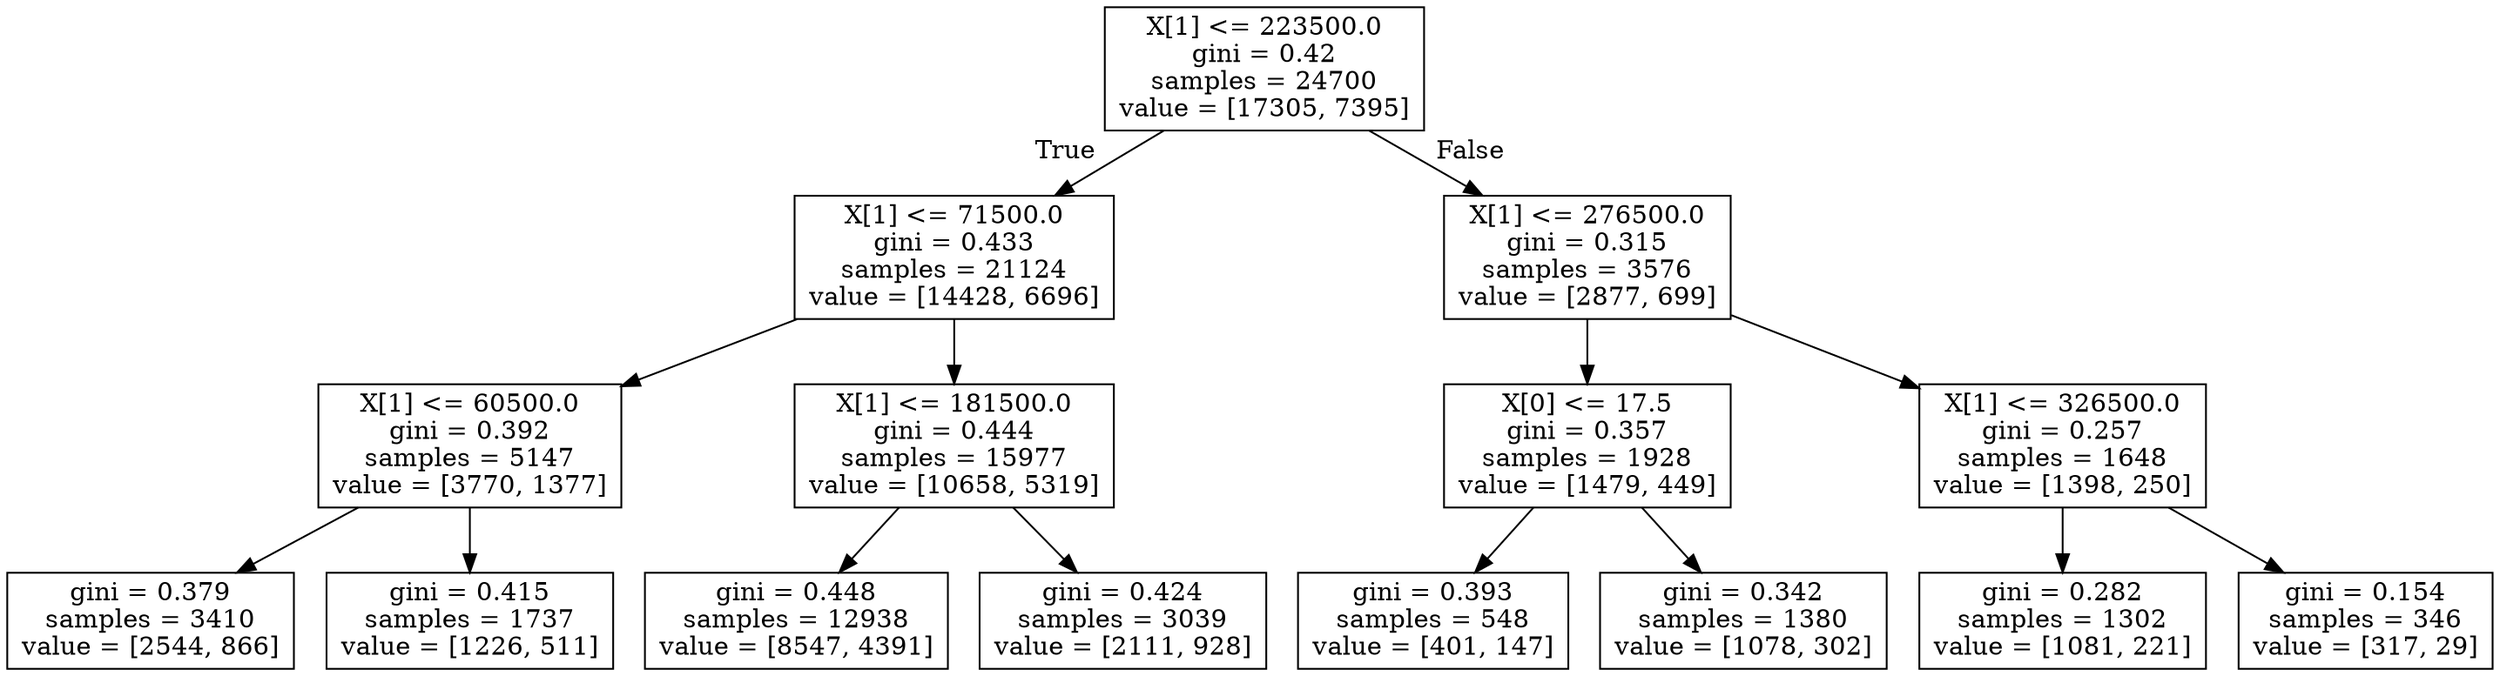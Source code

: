 digraph Tree {
node [shape=box] ;
0 [label="X[1] <= 223500.0\ngini = 0.42\nsamples = 24700\nvalue = [17305, 7395]"] ;
1 [label="X[1] <= 71500.0\ngini = 0.433\nsamples = 21124\nvalue = [14428, 6696]"] ;
0 -> 1 [labeldistance=2.5, labelangle=45, headlabel="True"] ;
2 [label="X[1] <= 60500.0\ngini = 0.392\nsamples = 5147\nvalue = [3770, 1377]"] ;
1 -> 2 ;
3 [label="gini = 0.379\nsamples = 3410\nvalue = [2544, 866]"] ;
2 -> 3 ;
4 [label="gini = 0.415\nsamples = 1737\nvalue = [1226, 511]"] ;
2 -> 4 ;
5 [label="X[1] <= 181500.0\ngini = 0.444\nsamples = 15977\nvalue = [10658, 5319]"] ;
1 -> 5 ;
6 [label="gini = 0.448\nsamples = 12938\nvalue = [8547, 4391]"] ;
5 -> 6 ;
7 [label="gini = 0.424\nsamples = 3039\nvalue = [2111, 928]"] ;
5 -> 7 ;
8 [label="X[1] <= 276500.0\ngini = 0.315\nsamples = 3576\nvalue = [2877, 699]"] ;
0 -> 8 [labeldistance=2.5, labelangle=-45, headlabel="False"] ;
9 [label="X[0] <= 17.5\ngini = 0.357\nsamples = 1928\nvalue = [1479, 449]"] ;
8 -> 9 ;
10 [label="gini = 0.393\nsamples = 548\nvalue = [401, 147]"] ;
9 -> 10 ;
11 [label="gini = 0.342\nsamples = 1380\nvalue = [1078, 302]"] ;
9 -> 11 ;
12 [label="X[1] <= 326500.0\ngini = 0.257\nsamples = 1648\nvalue = [1398, 250]"] ;
8 -> 12 ;
13 [label="gini = 0.282\nsamples = 1302\nvalue = [1081, 221]"] ;
12 -> 13 ;
14 [label="gini = 0.154\nsamples = 346\nvalue = [317, 29]"] ;
12 -> 14 ;
}